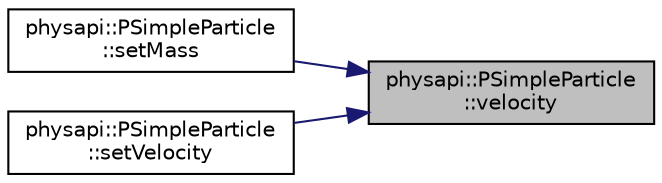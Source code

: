 digraph "physapi::PSimpleParticle::velocity"
{
 // LATEX_PDF_SIZE
  edge [fontname="Helvetica",fontsize="10",labelfontname="Helvetica",labelfontsize="10"];
  node [fontname="Helvetica",fontsize="10",shape=record];
  rankdir="RL";
  Node1 [label="physapi::PSimpleParticle\l::velocity",height=0.2,width=0.4,color="black", fillcolor="grey75", style="filled", fontcolor="black",tooltip="Get the particle's velocity."];
  Node1 -> Node2 [dir="back",color="midnightblue",fontsize="10",style="solid",fontname="Helvetica"];
  Node2 [label="physapi::PSimpleParticle\l::setMass",height=0.2,width=0.4,color="black", fillcolor="white", style="filled",URL="$classphysapi_1_1_p_simple_particle.html#a1ce26cfeaac891a807b4db071f8cb9c5",tooltip="Set the particle's mass."];
  Node1 -> Node3 [dir="back",color="midnightblue",fontsize="10",style="solid",fontname="Helvetica"];
  Node3 [label="physapi::PSimpleParticle\l::setVelocity",height=0.2,width=0.4,color="black", fillcolor="white", style="filled",URL="$classphysapi_1_1_p_simple_particle.html#a288cb77bf81400d2b0448218f35ed29a",tooltip="Set the Velocity object."];
}
